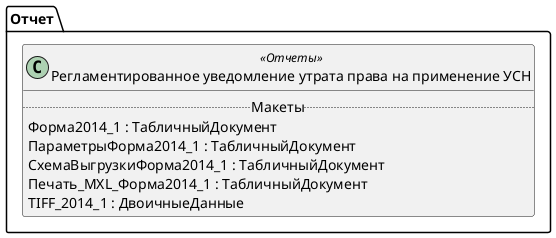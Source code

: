 ﻿@startuml РегламентированноеУведомлениеУтратаПраваУСН
'!include templates.wsd
'..\include templates.wsd
class Отчет.РегламентированноеУведомлениеУтратаПраваУСН as "Регламентированное уведомление утрата права на применение УСН" <<Отчеты>>
{
..Макеты..
Форма2014_1 : ТабличныйДокумент
ПараметрыФорма2014_1 : ТабличныйДокумент
СхемаВыгрузкиФорма2014_1 : ТабличныйДокумент
Печать_MXL_Форма2014_1 : ТабличныйДокумент
TIFF_2014_1 : ДвоичныеДанные
}
@enduml
